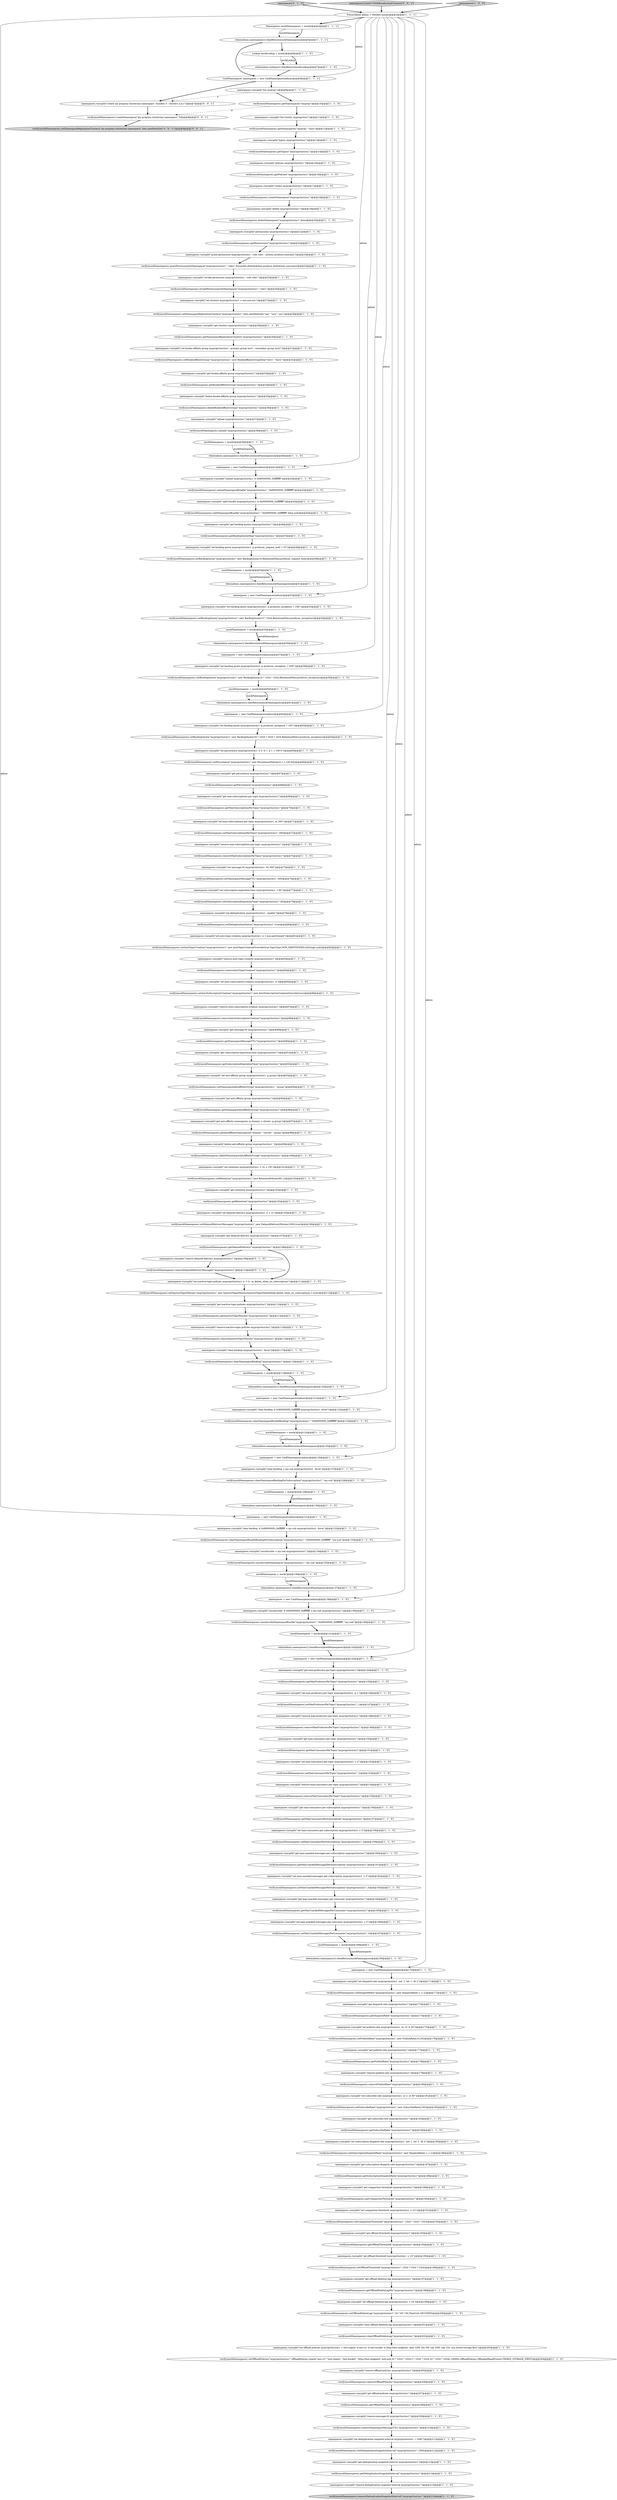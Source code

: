 digraph {
18 [style = filled, label = "namespaces.run(split(\"get-dispatch-rate myprop/clust/ns1\"))@@@173@@@['1', '1', '0']", fillcolor = white, shape = ellipse image = "AAA0AAABBB1BBB"];
126 [style = filled, label = "namespaces.run(split(\"set-persistence myprop/clust/ns1 -e 2 -w 1 -a 1 -r 100.0\"))@@@65@@@['1', '1', '0']", fillcolor = white, shape = ellipse image = "AAA0AAABBB1BBB"];
177 [style = filled, label = "namespaces.run(split(\"set-offload-deletion-lag myprop/clust/ns1 -l 1d\"))@@@199@@@['1', '1', '0']", fillcolor = white, shape = ellipse image = "AAA0AAABBB1BBB"];
119 [style = filled, label = "mockNamespaces = mock()@@@141@@@['1', '1', '0']", fillcolor = white, shape = ellipse image = "AAA0AAABBB1BBB"];
85 [style = filled, label = "verify(mockNamespaces).removeMaxSubscriptionsPerTopic(\"myprop/clust/ns1\")@@@74@@@['1', '1', '0']", fillcolor = white, shape = ellipse image = "AAA0AAABBB1BBB"];
168 [style = filled, label = "mockNamespaces = mock()@@@60@@@['1', '1', '0']", fillcolor = white, shape = ellipse image = "AAA0AAABBB1BBB"];
13 [style = filled, label = "verify(mockNamespaces).clearNamespaceBacklogForSubscription(\"myprop/clust/ns1\",\"my-sub\")@@@128@@@['1', '1', '0']", fillcolor = white, shape = ellipse image = "AAA0AAABBB1BBB"];
63 [style = filled, label = "namespaces.run(split(\"get-compaction-threshold myprop/clust/ns1\"))@@@189@@@['1', '1', '0']", fillcolor = white, shape = ellipse image = "AAA0AAABBB1BBB"];
43 [style = filled, label = "when(admin.namespaces()).thenReturn(mockNamespaces)@@@61@@@['1', '1', '0']", fillcolor = white, shape = ellipse image = "AAA0AAABBB1BBB"];
207 [style = filled, label = "namespaces.run(split(\"list myprop\"))@@@9@@@['1', '1', '0']", fillcolor = white, shape = ellipse image = "AAA0AAABBB1BBB"];
21 [style = filled, label = "verify(mockNamespaces).getMaxSubscriptionsPerTopic(\"myprop/clust/ns1\")@@@70@@@['1', '1', '0']", fillcolor = white, shape = ellipse image = "AAA0AAABBB1BBB"];
24 [style = filled, label = "namespaces.run(split(\"set-retention myprop/clust/ns1 -t 1h -s 1M\"))@@@101@@@['1', '1', '0']", fillcolor = white, shape = ellipse image = "AAA0AAABBB1BBB"];
61 [style = filled, label = "verify(mockNamespaces).getDispatchRate(\"myprop/clust/ns1\")@@@174@@@['1', '1', '0']", fillcolor = white, shape = ellipse image = "AAA0AAABBB1BBB"];
30 [style = filled, label = "when(admin.namespaces()).thenReturn(mockNamespaces)@@@51@@@['1', '1', '0']", fillcolor = white, shape = ellipse image = "AAA0AAABBB1BBB"];
219 [style = filled, label = "verify(mockNamespaces).createNamespace(\"my-prop/my-cluster/my-namespace\",5)@@@8@@@['0', '0', '1']", fillcolor = white, shape = ellipse image = "AAA0AAABBB3BBB"];
23 [style = filled, label = "verify(mockNamespaces).getNamespaces(\"myprop\",\"clust\")@@@12@@@['1', '1', '0']", fillcolor = white, shape = ellipse image = "AAA0AAABBB1BBB"];
31 [style = filled, label = "namespaces.run(split(\"set-backlog-quota myprop/clust/ns1 -p producer_exception -l 10G\"))@@@63@@@['1', '1', '0']", fillcolor = white, shape = ellipse image = "AAA0AAABBB1BBB"];
81 [style = filled, label = "verify(mockNamespaces).setSubscribeRate(\"myprop/clust/ns1\",new SubscribeRate(2,60))@@@182@@@['1', '1', '0']", fillcolor = white, shape = ellipse image = "AAA0AAABBB1BBB"];
190 [style = filled, label = "namespaces.run(split(\"get-deduplication-snapshot-interval myprop/clust/ns1\"))@@@213@@@['1', '1', '0']", fillcolor = white, shape = ellipse image = "AAA0AAABBB1BBB"];
180 [style = filled, label = "verify(mockNamespaces).getNamespaceAntiAffinityGroup(\"myprop/clust/ns1\")@@@96@@@['1', '1', '0']", fillcolor = white, shape = ellipse image = "AAA0AAABBB1BBB"];
42 [style = filled, label = "verify(mockNamespaces).setNamespaceReplicationClusters(\"myprop/clust/ns1\",Sets.newHashSet(\"use\",\"usw\",\"usc\"))@@@28@@@['1', '1', '0']", fillcolor = white, shape = ellipse image = "AAA0AAABBB1BBB"];
179 [style = filled, label = "namespaces.run(split(\"unsubscribe -s my-sub myprop/clust/ns1\"))@@@134@@@['1', '1', '0']", fillcolor = white, shape = ellipse image = "AAA0AAABBB1BBB"];
195 [style = filled, label = "verify(mockNamespaces).setDelayedDeliveryMessages(\"myprop/clust/ns1\",new DelayedDeliveryPolicies(1000,true))@@@106@@@['1', '1', '0']", fillcolor = white, shape = ellipse image = "AAA0AAABBB1BBB"];
153 [style = filled, label = "mockNamespaces = mock()@@@119@@@['1', '1', '0']", fillcolor = white, shape = ellipse image = "AAA0AAABBB1BBB"];
106 [style = filled, label = "verify(mockNamespaces).clearNamespaceBundleBacklogForSubscription(\"myprop/clust/ns1\",\"0x80000000_0xffffffff\",\"my-sub\")@@@133@@@['1', '1', '0']", fillcolor = white, shape = ellipse image = "AAA0AAABBB1BBB"];
93 [style = filled, label = "verify(mockNamespaces).setMaxSubscriptionsPerTopic(\"myprop/clust/ns1\",300)@@@72@@@['1', '1', '0']", fillcolor = white, shape = ellipse image = "AAA0AAABBB1BBB"];
137 [style = filled, label = "namespaces.run(split(\"remove-auto-topic-creation myprop/clust/ns1\"))@@@83@@@['1', '1', '0']", fillcolor = white, shape = ellipse image = "AAA0AAABBB1BBB"];
9 [style = filled, label = "when(admin.lookups()).thenReturn(mockLookup)@@@7@@@['1', '1', '0']", fillcolor = white, shape = ellipse image = "AAA0AAABBB1BBB"];
46 [style = filled, label = "namespaces.run(split(\"remove-offload-policies myprop/clust/ns1\"))@@@205@@@['1', '1', '0']", fillcolor = white, shape = ellipse image = "AAA0AAABBB1BBB"];
56 [style = filled, label = "verify(mockNamespaces).removeMaxProducersPerTopic(\"myprop/clust/ns1\")@@@149@@@['1', '1', '0']", fillcolor = white, shape = ellipse image = "AAA0AAABBB1BBB"];
157 [style = filled, label = "namespaces.run(split(\"permissions myprop/clust/ns1\"))@@@21@@@['1', '1', '0']", fillcolor = white, shape = ellipse image = "AAA0AAABBB1BBB"];
215 [style = filled, label = "namespaces.run(split(\"remove-delayed-delivery myprop/clust/ns1\"))@@@109@@@['0', '1', '0']", fillcolor = white, shape = ellipse image = "AAA1AAABBB2BBB"];
112 [style = filled, label = "verify(mockNamespaces).setOffloadThreshold(\"myprop/clust/ns1\",1024 * 1024 * 1024)@@@196@@@['1', '1', '0']", fillcolor = white, shape = ellipse image = "AAA0AAABBB1BBB"];
11 [style = filled, label = "namespaces.run(split(\"get-subscription-dispatch-rate myprop/clust/ns1\"))@@@187@@@['1', '1', '0']", fillcolor = white, shape = ellipse image = "AAA0AAABBB1BBB"];
184 [style = filled, label = "mockNamespaces = mock()@@@168@@@['1', '1', '0']", fillcolor = white, shape = ellipse image = "AAA0AAABBB1BBB"];
209 [style = filled, label = "verify(mockNamespaces).unsubscribeNamespace(\"myprop/clust/ns1\",\"my-sub\")@@@135@@@['1', '1', '0']", fillcolor = white, shape = ellipse image = "AAA0AAABBB1BBB"];
115 [style = filled, label = "namespaces.run(split(\"remove-auto-subscription-creation myprop/clust/ns1\"))@@@87@@@['1', '1', '0']", fillcolor = white, shape = ellipse image = "AAA0AAABBB1BBB"];
79 [style = filled, label = "verify(mockNamespaces).removePublishRate(\"myprop/clust/ns1\")@@@180@@@['1', '1', '0']", fillcolor = white, shape = ellipse image = "AAA0AAABBB1BBB"];
161 [style = filled, label = "namespaces.run(split(\"set-backlog-quota myprop/clust/ns1 -p producer_request_hold -l 10\"))@@@48@@@['1', '1', '0']", fillcolor = white, shape = ellipse image = "AAA0AAABBB1BBB"];
171 [style = filled, label = "namespaces.run(split(\"get-bookie-affinity-group myprop/clust/ns1\"))@@@33@@@['1', '1', '0']", fillcolor = white, shape = ellipse image = "AAA0AAABBB1BBB"];
32 [style = filled, label = "when(admin.namespaces()).thenReturn(mockNamespaces)@@@137@@@['1', '1', '0']", fillcolor = white, shape = ellipse image = "AAA0AAABBB1BBB"];
149 [style = filled, label = "verify(mockNamespaces).getSubscriptionDispatchRate(\"myprop/clust/ns1\")@@@188@@@['1', '1', '0']", fillcolor = white, shape = ellipse image = "AAA0AAABBB1BBB"];
33 [style = filled, label = "namespaces.run(split(\"policies myprop/clust/ns1\"))@@@15@@@['1', '1', '0']", fillcolor = white, shape = ellipse image = "AAA0AAABBB1BBB"];
80 [style = filled, label = "namespaces.run(split(\"set-publish-rate myprop/clust/ns1 -m 10 -b 20\"))@@@175@@@['1', '1', '0']", fillcolor = white, shape = ellipse image = "AAA0AAABBB1BBB"];
110 [style = filled, label = "when(admin.namespaces()).thenReturn(mockNamespaces)@@@125@@@['1', '1', '0']", fillcolor = white, shape = ellipse image = "AAA0AAABBB1BBB"];
162 [style = filled, label = "namespaces.run(split(\"get-max-consumers-per-topic myprop/clust/ns1\"))@@@150@@@['1', '1', '0']", fillcolor = white, shape = ellipse image = "AAA0AAABBB1BBB"];
191 [style = filled, label = "namespaces.run(split(\"get-publish-rate myprop/clust/ns1\"))@@@177@@@['1', '1', '0']", fillcolor = white, shape = ellipse image = "AAA0AAABBB1BBB"];
22 [style = filled, label = "verify(mockNamespaces).getPolicies(\"myprop/clust/ns1\")@@@16@@@['1', '1', '0']", fillcolor = white, shape = ellipse image = "AAA0AAABBB1BBB"];
176 [style = filled, label = "verify(mockNamespaces).setBacklogQuota(\"myprop/clust/ns1\",new BacklogQuota(10,RetentionPolicy.producer_request_hold))@@@49@@@['1', '1', '0']", fillcolor = white, shape = ellipse image = "AAA0AAABBB1BBB"];
175 [style = filled, label = "mockNamespaces = mock()@@@129@@@['1', '1', '0']", fillcolor = white, shape = ellipse image = "AAA0AAABBB1BBB"];
188 [style = filled, label = "mockNamespaces = mock()@@@136@@@['1', '1', '0']", fillcolor = white, shape = ellipse image = "AAA0AAABBB1BBB"];
145 [style = filled, label = "when(admin.namespaces()).thenReturn(mockNamespaces)@@@169@@@['1', '1', '0']", fillcolor = white, shape = ellipse image = "AAA0AAABBB1BBB"];
15 [style = filled, label = "verify(mockNamespaces).getInactiveTopicPolicies(\"myprop/clust/ns1\")@@@114@@@['1', '1', '0']", fillcolor = white, shape = ellipse image = "AAA0AAABBB1BBB"];
127 [style = filled, label = "verify(mockNamespaces).getRetention(\"myprop/clust/ns1\")@@@104@@@['1', '1', '0']", fillcolor = white, shape = ellipse image = "AAA0AAABBB1BBB"];
135 [style = filled, label = "verify(mockNamespaces).getOffloadDeleteLagMs(\"myprop/clust/ns1\")@@@198@@@['1', '1', '0']", fillcolor = white, shape = ellipse image = "AAA0AAABBB1BBB"];
4 [style = filled, label = "namespaces.run(split(\"set-max-producers-per-topic myprop/clust/ns1 -p 1\"))@@@146@@@['1', '1', '0']", fillcolor = white, shape = ellipse image = "AAA0AAABBB1BBB"];
155 [style = filled, label = "verify(mockNamespaces).removeInactiveTopicPolicies(\"myprop/clust/ns1\")@@@116@@@['1', '1', '0']", fillcolor = white, shape = ellipse image = "AAA0AAABBB1BBB"];
19 [style = filled, label = "verify(mockNamespaces).setBacklogQuota(\"myprop/clust/ns1\",new BacklogQuota(10 * 1024,RetentionPolicy.producer_exception))@@@54@@@['1', '1', '0']", fillcolor = white, shape = ellipse image = "AAA0AAABBB1BBB"];
100 [style = filled, label = "namespaces = new CmdNamespaces(admin)@@@52@@@['1', '1', '0']", fillcolor = white, shape = ellipse image = "AAA0AAABBB1BBB"];
103 [style = filled, label = "namespaces.run(split(\"get-subscribe-rate myprop/clust/ns1\"))@@@183@@@['1', '1', '0']", fillcolor = white, shape = ellipse image = "AAA0AAABBB1BBB"];
53 [style = filled, label = "namespaces.run(split(\"get-delayed-delivery myprop/clust/ns1\"))@@@107@@@['1', '1', '0']", fillcolor = white, shape = ellipse image = "AAA0AAABBB1BBB"];
129 [style = filled, label = "namespaces.run(split(\"get-retention myprop/clust/ns1\"))@@@103@@@['1', '1', '0']", fillcolor = white, shape = ellipse image = "AAA0AAABBB1BBB"];
34 [style = filled, label = "verify(mockNamespaces).setSubscriptionExpirationTime(\"myprop/clust/ns1\",60)@@@78@@@['1', '1', '0']", fillcolor = white, shape = ellipse image = "AAA0AAABBB1BBB"];
194 [style = filled, label = "namespaces.run(split(\"revoke-permission myprop/clust/ns1 --role role1\"))@@@25@@@['1', '1', '0']", fillcolor = white, shape = ellipse image = "AAA0AAABBB1BBB"];
139 [style = filled, label = "verify(mockNamespaces).getMaxProducersPerTopic(\"myprop/clust/ns1\")@@@145@@@['1', '1', '0']", fillcolor = white, shape = ellipse image = "AAA0AAABBB1BBB"];
158 [style = filled, label = "verify(mockNamespaces).setDispatchRate(\"myprop/clust/ns1\",new DispatchRate(-1,-1,2))@@@172@@@['1', '1', '0']", fillcolor = white, shape = ellipse image = "AAA0AAABBB1BBB"];
88 [style = filled, label = "namespaces.run(split(\"set-max-unacked-messages-per-consumer myprop/clust/ns1 -c 3\"))@@@166@@@['1', '1', '0']", fillcolor = white, shape = ellipse image = "AAA0AAABBB1BBB"];
166 [style = filled, label = "namespaces.run(split(\"get-max-unacked-messages-per-consumer myprop/clust/ns1\"))@@@164@@@['1', '1', '0']", fillcolor = white, shape = ellipse image = "AAA0AAABBB1BBB"];
114 [style = filled, label = "when(admin.namespaces()).thenReturn(mockNamespaces)@@@56@@@['1', '1', '0']", fillcolor = white, shape = ellipse image = "AAA0AAABBB1BBB"];
72 [style = filled, label = "namespaces.run(split(\"set-anti-affinity-group myprop/clust/ns1 -g group\"))@@@93@@@['1', '1', '0']", fillcolor = white, shape = ellipse image = "AAA0AAABBB1BBB"];
181 [style = filled, label = "namespaces.run(split(\"get-max-unacked-messages-per-subscription myprop/clust/ns1\"))@@@160@@@['1', '1', '0']", fillcolor = white, shape = ellipse image = "AAA0AAABBB1BBB"];
51 [style = filled, label = "namespaces.run(split(\"set-subscription-expiration-time myprop/clust/ns1 -t 60\"))@@@77@@@['1', '1', '0']", fillcolor = white, shape = ellipse image = "AAA0AAABBB1BBB"];
151 [style = filled, label = "verify(mockNamespaces).removeAutoTopicCreation(\"myprop/clust/ns1\")@@@84@@@['1', '1', '0']", fillcolor = white, shape = ellipse image = "AAA0AAABBB1BBB"];
78 [style = filled, label = "verify(mockNamespaces).unsubscribeNamespaceBundle(\"myprop/clust/ns1\",\"0x80000000_0xffffffff\",\"my-sub\")@@@140@@@['1', '1', '0']", fillcolor = white, shape = ellipse image = "AAA0AAABBB1BBB"];
124 [style = filled, label = "namespaces.run(split(\"get-backlog-quotas myprop/clust/ns1\"))@@@46@@@['1', '1', '0']", fillcolor = white, shape = ellipse image = "AAA0AAABBB1BBB"];
38 [style = filled, label = "namespaces.run(split(\"set-compaction-threshold myprop/clust/ns1 -t 1G\"))@@@191@@@['1', '1', '0']", fillcolor = white, shape = ellipse image = "AAA0AAABBB1BBB"];
75 [style = filled, label = "namespaces = new CmdNamespaces(admin)@@@121@@@['1', '1', '0']", fillcolor = white, shape = ellipse image = "AAA0AAABBB1BBB"];
133 [style = filled, label = "namespaces.run(split(\"list-cluster myprop/clust\"))@@@11@@@['1', '1', '0']", fillcolor = white, shape = ellipse image = "AAA0AAABBB1BBB"];
102 [style = filled, label = "namespaces.run(split(\"unload myprop/clust/ns1\"))@@@37@@@['1', '1', '0']", fillcolor = white, shape = ellipse image = "AAA0AAABBB1BBB"];
214 [style = filled, label = "verify(mockNamespaces).removeDelayedDeliveryMessages(\"myprop/clust/ns1\")@@@110@@@['0', '1', '0']", fillcolor = white, shape = ellipse image = "AAA1AAABBB2BBB"];
45 [style = filled, label = "namespaces.run(split(\"remove-max-subscriptions-per-topic myprop/clust/ns1\"))@@@73@@@['1', '1', '0']", fillcolor = white, shape = ellipse image = "AAA0AAABBB1BBB"];
147 [style = filled, label = "verify(mockNamespaces).setAutoTopicCreation(\"myprop/clust/ns1\",new AutoTopicCreationOverride(true,TopicType.NON_PARTITIONED.toString(),null))@@@82@@@['1', '1', '0']", fillcolor = white, shape = ellipse image = "AAA0AAABBB1BBB"];
174 [style = filled, label = "namespaces.run(split(\"set-max-unacked-messages-per-subscription myprop/clust/ns1 -c 3\"))@@@162@@@['1', '1', '0']", fillcolor = white, shape = ellipse image = "AAA0AAABBB1BBB"];
87 [style = filled, label = "verify(mockNamespaces).setOffloadDeleteLag(\"myprop/clust/ns1\",24 * 60 * 60,TimeUnit.SECONDS)@@@200@@@['1', '1', '0']", fillcolor = white, shape = ellipse image = "AAA0AAABBB1BBB"];
36 [style = filled, label = "verify(mockNamespaces).setMaxConsumersPerSubscription(\"myprop/clust/ns1\",3)@@@159@@@['1', '1', '0']", fillcolor = white, shape = ellipse image = "AAA0AAABBB1BBB"];
152 [style = filled, label = "namespaces.run(split(\"get-offload-threshold myprop/clust/ns1\"))@@@193@@@['1', '1', '0']", fillcolor = white, shape = ellipse image = "AAA0AAABBB1BBB"];
74 [style = filled, label = "namespaces.run(split(\"split-bundle myprop/clust/ns1 -b 0x00000000_0xffffffff\"))@@@44@@@['1', '1', '0']", fillcolor = white, shape = ellipse image = "AAA0AAABBB1BBB"];
20 [style = filled, label = "namespaces.run(split(\"delete-anti-affinity-group myprop/clust/ns1 \"))@@@99@@@['1', '1', '0']", fillcolor = white, shape = ellipse image = "AAA0AAABBB1BBB"];
2 [style = filled, label = "verify(mockNamespaces).revokePermissionsOnNamespace(\"myprop/clust/ns1\",\"role1\")@@@26@@@['1', '1', '0']", fillcolor = white, shape = ellipse image = "AAA0AAABBB1BBB"];
60 [style = filled, label = "namespaces.run(split(\"remove-max-consumers-per-topic myprop/clust/ns1\"))@@@154@@@['1', '1', '0']", fillcolor = white, shape = ellipse image = "AAA0AAABBB1BBB"];
159 [style = filled, label = "namespaces.run(split(\"clear-offload-deletion-lag myprop/clust/ns1\"))@@@201@@@['1', '1', '0']", fillcolor = white, shape = ellipse image = "AAA0AAABBB1BBB"];
29 [style = filled, label = "verify(mockNamespaces).getSubscriptionExpirationTime(\"myprop/clust/ns1\")@@@92@@@['1', '1', '0']", fillcolor = white, shape = ellipse image = "AAA0AAABBB1BBB"];
27 [style = filled, label = "namespaces.run(split(\"remove-max-producers-per-topic myprop/clust/ns1\"))@@@148@@@['1', '1', '0']", fillcolor = white, shape = ellipse image = "AAA0AAABBB1BBB"];
94 [style = filled, label = "namespaces.run(split(\"set-message-ttl myprop/clust/ns1 -ttl 300\"))@@@75@@@['1', '1', '0']", fillcolor = white, shape = ellipse image = "AAA0AAABBB1BBB"];
144 [style = filled, label = "namespaces.run(split(\"clear-backlog -b 0x80000000_0xffffffff myprop/clust/ns1 -force\"))@@@122@@@['1', '1', '0']", fillcolor = white, shape = ellipse image = "AAA0AAABBB1BBB"];
163 [style = filled, label = "when(admin.namespaces()).thenReturn(mockNamespaces)@@@120@@@['1', '1', '0']", fillcolor = white, shape = ellipse image = "AAA0AAABBB1BBB"];
183 [style = filled, label = "namespaces.run(split(\"get-clusters myprop/clust/ns1\"))@@@29@@@['1', '1', '0']", fillcolor = white, shape = ellipse image = "AAA0AAABBB1BBB"];
216 [style = filled, label = "namespaces.run(split(\"create my-prop/my-cluster/my-namespace --bundles 5 --clusters a,b,c\"))@@@7@@@['0', '0', '1']", fillcolor = white, shape = ellipse image = "AAA0AAABBB3BBB"];
154 [style = filled, label = "namespaces.run(split(\"get-anti-affinity-group myprop/clust/ns1\"))@@@95@@@['1', '1', '0']", fillcolor = white, shape = ellipse image = "AAA0AAABBB1BBB"];
120 [style = filled, label = "verify(mockNamespaces).setMaxProducersPerTopic(\"myprop/clust/ns1\",1)@@@147@@@['1', '1', '0']", fillcolor = white, shape = ellipse image = "AAA0AAABBB1BBB"];
48 [style = filled, label = "verify(mockNamespaces).getTopics(\"myprop/clust/ns1\")@@@14@@@['1', '1', '0']", fillcolor = white, shape = ellipse image = "AAA0AAABBB1BBB"];
185 [style = filled, label = "namespaces.run(split(\"clear-backlog -b 0x80000000_0xffffffff -s my-sub myprop/clust/ns1 -force\"))@@@132@@@['1', '1', '0']", fillcolor = white, shape = ellipse image = "AAA0AAABBB1BBB"];
138 [style = filled, label = "verify(mockNamespaces).getBacklogQuotaMap(\"myprop/clust/ns1\")@@@47@@@['1', '1', '0']", fillcolor = white, shape = ellipse image = "AAA0AAABBB1BBB"];
142 [style = filled, label = "verify(mockNamespaces).setBacklogQuota(\"myprop/clust/ns1\",new BacklogQuota(10l * 1024 * 1024 * 1024,RetentionPolicy.producer_exception))@@@64@@@['1', '1', '0']", fillcolor = white, shape = ellipse image = "AAA0AAABBB1BBB"];
199 [style = filled, label = "namespaces.run(split(\"set-subscription-dispatch-rate myprop/clust/ns1 -md -1 -bd -1 -dt 2\"))@@@185@@@['1', '1', '0']", fillcolor = white, shape = ellipse image = "AAA0AAABBB1BBB"];
52 [style = filled, label = "verify(mockNamespaces).setNamespaceAntiAffinityGroup(\"myprop/clust/ns1\",\"group\")@@@94@@@['1', '1', '0']", fillcolor = white, shape = ellipse image = "AAA0AAABBB1BBB"];
12 [style = filled, label = "verify(mockNamespaces).unloadNamespaceBundle(\"myprop/clust/ns1\",\"0x80000000_0xffffffff\")@@@43@@@['1', '1', '0']", fillcolor = white, shape = ellipse image = "AAA0AAABBB1BBB"];
169 [style = filled, label = "verify(mockNamespaces).clearOffloadDeleteLag(\"myprop/clust/ns1\")@@@202@@@['1', '1', '0']", fillcolor = white, shape = ellipse image = "AAA0AAABBB1BBB"];
186 [style = filled, label = "namespaces = new CmdNamespaces(admin)@@@131@@@['1', '1', '0']", fillcolor = white, shape = ellipse image = "AAA0AAABBB1BBB"];
182 [style = filled, label = "verify(mockNamespaces).getPublishRate(\"myprop/clust/ns1\")@@@178@@@['1', '1', '0']", fillcolor = white, shape = ellipse image = "AAA0AAABBB1BBB"];
140 [style = filled, label = "verify(mockNamespaces).getPersistence(\"myprop/clust/ns1\")@@@68@@@['1', '1', '0']", fillcolor = white, shape = ellipse image = "AAA0AAABBB1BBB"];
121 [style = filled, label = "namespaces.run(split(\"set-dispatch-rate myprop/clust/ns1 -md -1 -bd -1 -dt 2\"))@@@171@@@['1', '1', '0']", fillcolor = white, shape = ellipse image = "AAA0AAABBB1BBB"];
200 [style = filled, label = "namespaces.run(split(\"delete myprop/clust/ns1\"))@@@19@@@['1', '1', '0']", fillcolor = white, shape = ellipse image = "AAA0AAABBB1BBB"];
64 [style = filled, label = "namespaces = new CmdNamespaces(admin)@@@170@@@['1', '1', '0']", fillcolor = white, shape = ellipse image = "AAA0AAABBB1BBB"];
143 [style = filled, label = "verify(mockNamespaces).getSubscribeRate(\"myprop/clust/ns1\")@@@184@@@['1', '1', '0']", fillcolor = white, shape = ellipse image = "AAA0AAABBB1BBB"];
66 [style = filled, label = "namespaces.run(split(\"get-max-producers-per-topic myprop/clust/ns1\"))@@@144@@@['1', '1', '0']", fillcolor = white, shape = ellipse image = "AAA0AAABBB1BBB"];
0 [style = filled, label = "verify(mockNamespaces).removeAutoSubscriptionCreation(\"myprop/clust/ns1\")@@@88@@@['1', '1', '0']", fillcolor = white, shape = ellipse image = "AAA0AAABBB1BBB"];
189 [style = filled, label = "namespaces.run(split(\"get-max-subscriptions-per-topic myprop/clust/ns1\"))@@@69@@@['1', '1', '0']", fillcolor = white, shape = ellipse image = "AAA0AAABBB1BBB"];
146 [style = filled, label = "verify(mockNamespaces).setDeduplicationStatus(\"myprop/clust/ns1\",true)@@@80@@@['1', '1', '0']", fillcolor = white, shape = ellipse image = "AAA0AAABBB1BBB"];
82 [style = filled, label = "verify(mockNamespaces).clearNamespaceBacklog(\"myprop/clust/ns1\")@@@118@@@['1', '1', '0']", fillcolor = white, shape = ellipse image = "AAA0AAABBB1BBB"];
14 [style = filled, label = "namespaces.run(split(\"set-deduplication myprop/clust/ns1 --enable\"))@@@79@@@['1', '1', '0']", fillcolor = white, shape = ellipse image = "AAA0AAABBB1BBB"];
128 [style = filled, label = "verify(mockNamespaces).getNamespaces(\"myprop\")@@@10@@@['1', '1', '0']", fillcolor = white, shape = ellipse image = "AAA0AAABBB1BBB"];
136 [style = filled, label = "namespaces.run(split(\"set-inactive-topic-policies myprop/clust/ns1 -e -t 1s -m delete_when_no_subscriptions\"))@@@111@@@['1', '1', '0']", fillcolor = white, shape = ellipse image = "AAA0AAABBB1BBB"];
65 [style = filled, label = "namespaces.run(split(\"clear-backlog -s my-sub myprop/clust/ns1 -force\"))@@@127@@@['1', '1', '0']", fillcolor = white, shape = ellipse image = "AAA0AAABBB1BBB"];
91 [style = filled, label = "verify(mockNamespaces).deleteNamespace(\"myprop/clust/ns1\",false)@@@20@@@['1', '1', '0']", fillcolor = white, shape = ellipse image = "AAA0AAABBB1BBB"];
130 [style = filled, label = "verify(mockNamespaces).setDeduplicationSnapshotInterval(\"myprop/clust/ns1\",1000)@@@212@@@['1', '1', '0']", fillcolor = white, shape = ellipse image = "AAA0AAABBB1BBB"];
47 [style = filled, label = "verify(mockNamespaces).grantPermissionOnNamespace(\"myprop/clust/ns1\",\"role1\",EnumSet.of(AuthAction.produce,AuthAction.consume))@@@24@@@['1', '1', '0']", fillcolor = white, shape = ellipse image = "AAA0AAABBB1BBB"];
73 [style = filled, label = "when(admin.namespaces()).thenReturn(mockNamespaces)@@@142@@@['1', '1', '0']", fillcolor = white, shape = ellipse image = "AAA0AAABBB1BBB"];
101 [style = filled, label = "when(admin.namespaces()).thenReturn(mockNamespaces)@@@5@@@['1', '1', '1']", fillcolor = white, shape = ellipse image = "AAA0AAABBB1BBB"];
89 [style = filled, label = "namespaces.run(split(\"set-backlog-quota myprop/clust/ns1 -p producer_exception -l 10K\"))@@@53@@@['1', '1', '0']", fillcolor = white, shape = ellipse image = "AAA0AAABBB1BBB"];
107 [style = filled, label = "namespaces = new CmdNamespaces(admin)@@@143@@@['1', '1', '0']", fillcolor = white, shape = ellipse image = "AAA0AAABBB1BBB"];
187 [style = filled, label = "verify(mockNamespaces).setMaxConsumersPerTopic(\"myprop/clust/ns1\",2)@@@153@@@['1', '1', '0']", fillcolor = white, shape = ellipse image = "AAA0AAABBB1BBB"];
3 [style = filled, label = "verify(mockNamespaces).getMaxUnackedMessagesPerConsumer(\"myprop/clust/ns1\")@@@165@@@['1', '1', '0']", fillcolor = white, shape = ellipse image = "AAA0AAABBB1BBB"];
108 [style = filled, label = "verify(mockNamespaces).deleteNamespaceAntiAffinityGroup(\"myprop/clust/ns1\")@@@100@@@['1', '1', '0']", fillcolor = white, shape = ellipse image = "AAA0AAABBB1BBB"];
213 [style = filled, label = "namespaces['0', '1', '0']", fillcolor = lightgray, shape = diamond image = "AAA0AAABBB2BBB"];
218 [style = filled, label = "namespacesCreateV1WithBundlesAndClusters['0', '0', '1']", fillcolor = lightgray, shape = diamond image = "AAA0AAABBB3BBB"];
104 [style = filled, label = "namespaces.run(split(\"get-message-ttl myprop/clust/ns1\"))@@@89@@@['1', '1', '0']", fillcolor = white, shape = ellipse image = "AAA0AAABBB1BBB"];
39 [style = filled, label = "namespaces.run(split(\"remove-deduplication-snapshot-interval myprop/clust/ns1\"))@@@215@@@['1', '1', '0']", fillcolor = white, shape = ellipse image = "AAA0AAABBB1BBB"];
99 [style = filled, label = "namespaces.run(split(\"create myprop/clust/ns1\"))@@@17@@@['1', '1', '0']", fillcolor = white, shape = ellipse image = "AAA0AAABBB1BBB"];
148 [style = filled, label = "namespaces = new CmdNamespaces(admin)@@@138@@@['1', '1', '0']", fillcolor = white, shape = ellipse image = "AAA0AAABBB1BBB"];
170 [style = filled, label = "namespaces.run(split(\"get-offload-policies myprop/clust/ns1\"))@@@207@@@['1', '1', '0']", fillcolor = white, shape = ellipse image = "AAA0AAABBB1BBB"];
178 [style = filled, label = "when(admin.namespaces()).thenReturn(mockNamespaces)@@@40@@@['1', '1', '0']", fillcolor = white, shape = ellipse image = "AAA0AAABBB1BBB"];
132 [style = filled, label = "namespaces.run(split(\"set-deduplication-snapshot-interval myprop/clust/ns1 -i 1000\"))@@@211@@@['1', '1', '0']", fillcolor = white, shape = ellipse image = "AAA0AAABBB1BBB"];
69 [style = filled, label = "verify(mockNamespaces).setInactiveTopicPolicies(\"myprop/clust/ns1\",new InactiveTopicPolicies(InactiveTopicDeleteMode.delete_when_no_subscriptions,1,true))@@@112@@@['1', '1', '0']", fillcolor = white, shape = ellipse image = "AAA0AAABBB1BBB"];
98 [style = filled, label = "verify(mockNamespaces).clearNamespaceBundleBacklog(\"myprop/clust/ns1\",\"0x80000000_0xffffffff\")@@@123@@@['1', '1', '0']", fillcolor = white, shape = ellipse image = "AAA0AAABBB1BBB"];
206 [style = filled, label = "namespaces.run(split(\"remove-publish-rate myprop/clust/ns1\"))@@@179@@@['1', '1', '0']", fillcolor = white, shape = ellipse image = "AAA0AAABBB1BBB"];
123 [style = filled, label = "namespaces = new CmdNamespaces(admin)@@@57@@@['1', '1', '0']", fillcolor = white, shape = ellipse image = "AAA0AAABBB1BBB"];
211 [style = filled, label = "verify(mockNamespaces).getOffloadThreshold(\"myprop/clust/ns1\")@@@194@@@['1', '1', '0']", fillcolor = white, shape = ellipse image = "AAA0AAABBB1BBB"];
208 [style = filled, label = "mockNamespaces = mock()@@@55@@@['1', '1', '0']", fillcolor = white, shape = ellipse image = "AAA0AAABBB1BBB"];
196 [style = filled, label = "namespaces['1', '0', '0']", fillcolor = lightgray, shape = diamond image = "AAA0AAABBB1BBB"];
150 [style = filled, label = "namespaces.run(split(\"set-auto-subscription-creation myprop/clust/ns1 -e\"))@@@85@@@['1', '1', '0']", fillcolor = white, shape = ellipse image = "AAA0AAABBB1BBB"];
210 [style = filled, label = "verify(mockNamespaces).removeMaxConsumersPerTopic(\"myprop/clust/ns1\")@@@155@@@['1', '1', '0']", fillcolor = white, shape = ellipse image = "AAA0AAABBB1BBB"];
1 [style = filled, label = "verify(mockNamespaces).getMaxUnackedMessagesPerSubscription(\"myprop/clust/ns1\")@@@161@@@['1', '1', '0']", fillcolor = white, shape = ellipse image = "AAA0AAABBB1BBB"];
164 [style = filled, label = "verify(mockNamespaces).setPersistence(\"myprop/clust/ns1\",new PersistencePolicies(2,1,1,100.0d))@@@66@@@['1', '1', '0']", fillcolor = white, shape = ellipse image = "AAA0AAABBB1BBB"];
117 [style = filled, label = "verify(mockNamespaces).deleteBookieAffinityGroup(\"myprop/clust/ns1\")@@@36@@@['1', '1', '0']", fillcolor = white, shape = ellipse image = "AAA0AAABBB1BBB"];
113 [style = filled, label = "verify(mockNamespaces).setSubscriptionDispatchRate(\"myprop/clust/ns1\",new DispatchRate(-1,-1,2))@@@186@@@['1', '1', '0']", fillcolor = white, shape = ellipse image = "AAA0AAABBB1BBB"];
160 [style = filled, label = "namespaces.run(split(\"set-max-subscriptions-per-topic myprop/clust/ns1 -m 300\"))@@@71@@@['1', '1', '0']", fillcolor = white, shape = ellipse image = "AAA0AAABBB1BBB"];
57 [style = filled, label = "verify(mockNamespaces).getPermissions(\"myprop/clust/ns1\")@@@22@@@['1', '1', '0']", fillcolor = white, shape = ellipse image = "AAA0AAABBB1BBB"];
134 [style = filled, label = "verify(mockNamespaces).getBookieAffinityGroup(\"myprop/clust/ns1\")@@@34@@@['1', '1', '0']", fillcolor = white, shape = ellipse image = "AAA0AAABBB1BBB"];
96 [style = filled, label = "Lookup mockLookup = mock()@@@6@@@['1', '1', '0']", fillcolor = white, shape = ellipse image = "AAA0AAABBB1BBB"];
131 [style = filled, label = "PulsarAdmin admin = Mockito.mock()@@@3@@@['1', '1', '1']", fillcolor = white, shape = ellipse image = "AAA0AAABBB1BBB"];
197 [style = filled, label = "namespaces.run(split(\"unload myprop/clust/ns1 -b 0x80000000_0xffffffff\"))@@@42@@@['1', '1', '0']", fillcolor = white, shape = ellipse image = "AAA0AAABBB1BBB"];
167 [style = filled, label = "namespaces.run(split(\"set-backlog-quota myprop/clust/ns1 -p producer_exception -l 10M\"))@@@58@@@['1', '1', '0']", fillcolor = white, shape = ellipse image = "AAA0AAABBB1BBB"];
28 [style = filled, label = "namespaces.run(split(\"get-max-consumers-per-subscription myprop/clust/ns1\"))@@@156@@@['1', '1', '0']", fillcolor = white, shape = ellipse image = "AAA0AAABBB1BBB"];
86 [style = filled, label = "namespaces.run(split(\"set-subscribe-rate myprop/clust/ns1 -sr 2 -st 60\"))@@@181@@@['1', '1', '0']", fillcolor = white, shape = ellipse image = "AAA0AAABBB1BBB"];
125 [style = filled, label = "verify(mockNamespaces).createNamespace(\"myprop/clust/ns1\")@@@18@@@['1', '1', '0']", fillcolor = white, shape = ellipse image = "AAA0AAABBB1BBB"];
122 [style = filled, label = "namespaces.run(split(\"get-subscription-expiration-time myprop/clust/ns1\"))@@@91@@@['1', '1', '0']", fillcolor = white, shape = ellipse image = "AAA0AAABBB1BBB"];
7 [style = filled, label = "verify(mockNamespaces).setCompactionThreshold(\"myprop/clust/ns1\",1024 * 1024 * 1024)@@@192@@@['1', '1', '0']", fillcolor = white, shape = ellipse image = "AAA0AAABBB1BBB"];
141 [style = filled, label = "namespaces.run(split(\"set-clusters myprop/clust/ns1 -c use,usw,usc\"))@@@27@@@['1', '1', '0']", fillcolor = white, shape = ellipse image = "AAA0AAABBB1BBB"];
202 [style = filled, label = "verify(mockNamespaces).getDeduplicationSnapshotInterval(\"myprop/clust/ns1\")@@@214@@@['1', '1', '0']", fillcolor = white, shape = ellipse image = "AAA0AAABBB1BBB"];
55 [style = filled, label = "namespaces.run(split(\"set-auto-topic-creation myprop/clust/ns1 -e -t non-partitioned\"))@@@81@@@['1', '1', '0']", fillcolor = white, shape = ellipse image = "AAA0AAABBB1BBB"];
58 [style = filled, label = "verify(mockNamespaces).setRetention(\"myprop/clust/ns1\",new RetentionPolicies(60,1))@@@102@@@['1', '1', '0']", fillcolor = white, shape = ellipse image = "AAA0AAABBB1BBB"];
156 [style = filled, label = "verify(mockNamespaces).setOffloadPolicies(\"myprop/clust/ns1\",OffloadPolicies.create(\"aws-s3\",\"test-region\",\"test-bucket\",\"http://test.endpoint\",null,null,32 * 1024 * 1024,5 * 1024 * 1024,10 * 1024 * 1024L,10000L,OffloadPolicies.OffloadedReadPriority.TIERED_STORAGE_FIRST))@@@204@@@['1', '1', '0']", fillcolor = white, shape = ellipse image = "AAA0AAABBB1BBB"];
203 [style = filled, label = "namespaces = new CmdNamespaces(admin)@@@62@@@['1', '1', '0']", fillcolor = white, shape = ellipse image = "AAA0AAABBB1BBB"];
40 [style = filled, label = "mockNamespaces = mock()@@@50@@@['1', '1', '0']", fillcolor = white, shape = ellipse image = "AAA0AAABBB1BBB"];
111 [style = filled, label = "namespaces.run(split(\"set-max-consumers-per-topic myprop/clust/ns1 -c 2\"))@@@152@@@['1', '1', '0']", fillcolor = white, shape = ellipse image = "AAA0AAABBB1BBB"];
71 [style = filled, label = "verify(mockNamespaces).setPublishRate(\"myprop/clust/ns1\",new PublishRate(10,20))@@@176@@@['1', '1', '0']", fillcolor = white, shape = ellipse image = "AAA0AAABBB1BBB"];
90 [style = filled, label = "verify(mockNamespaces).setMaxUnackedMessagesPerSubscription(\"myprop/clust/ns1\",3)@@@163@@@['1', '1', '0']", fillcolor = white, shape = ellipse image = "AAA0AAABBB1BBB"];
25 [style = filled, label = "namespaces.run(split(\"clear-backlog myprop/clust/ns1 -force\"))@@@117@@@['1', '1', '0']", fillcolor = white, shape = ellipse image = "AAA0AAABBB1BBB"];
54 [style = filled, label = "mockNamespaces = mock()@@@39@@@['1', '1', '0']", fillcolor = white, shape = ellipse image = "AAA0AAABBB1BBB"];
172 [style = filled, label = "namespaces.run(split(\"set-max-consumers-per-subscription myprop/clust/ns1 -c 3\"))@@@158@@@['1', '1', '0']", fillcolor = white, shape = ellipse image = "AAA0AAABBB1BBB"];
83 [style = filled, label = "verify(mockNamespaces).unload(\"myprop/clust/ns1\")@@@38@@@['1', '1', '0']", fillcolor = white, shape = ellipse image = "AAA0AAABBB1BBB"];
10 [style = filled, label = "verify(mockNamespaces).setNamespaceMessageTTL(\"myprop/clust/ns1\",300)@@@76@@@['1', '1', '0']", fillcolor = white, shape = ellipse image = "AAA0AAABBB1BBB"];
67 [style = filled, label = "namespaces = new CmdNamespaces(admin)@@@41@@@['1', '1', '0']", fillcolor = white, shape = ellipse image = "AAA0AAABBB1BBB"];
84 [style = filled, label = "CmdNamespaces namespaces = new CmdNamespaces(admin)@@@6@@@['1', '1', '1']", fillcolor = white, shape = ellipse image = "AAA0AAABBB1BBB"];
165 [style = filled, label = "verify(mockNamespaces).setBacklogQuota(\"myprop/clust/ns1\",new BacklogQuota(10 * 1024 * 1024,RetentionPolicy.producer_exception))@@@59@@@['1', '1', '0']", fillcolor = white, shape = ellipse image = "AAA0AAABBB1BBB"];
105 [style = filled, label = "namespaces.run(split(\"topics myprop/clust/ns1\"))@@@13@@@['1', '1', '0']", fillcolor = white, shape = ellipse image = "AAA0AAABBB1BBB"];
77 [style = filled, label = "namespaces.run(split(\"get-persistence myprop/clust/ns1\"))@@@67@@@['1', '1', '0']", fillcolor = white, shape = ellipse image = "AAA0AAABBB1BBB"];
16 [style = filled, label = "verify(mockNamespaces).getMaxConsumersPerSubscription(\"myprop/clust/ns1\")@@@157@@@['1', '1', '0']", fillcolor = white, shape = ellipse image = "AAA0AAABBB1BBB"];
26 [style = filled, label = "verify(mockNamespaces).getNamespaceMessageTTL(\"myprop/clust/ns1\")@@@90@@@['1', '1', '0']", fillcolor = white, shape = ellipse image = "AAA0AAABBB1BBB"];
68 [style = filled, label = "verify(mockNamespaces).splitNamespaceBundle(\"myprop/clust/ns1\",\"0x00000000_0xffffffff\",false,null)@@@45@@@['1', '1', '0']", fillcolor = white, shape = ellipse image = "AAA0AAABBB1BBB"];
205 [style = filled, label = "verify(mockNamespaces).getCompactionThreshold(\"myprop/clust/ns1\")@@@190@@@['1', '1', '0']", fillcolor = white, shape = ellipse image = "AAA0AAABBB1BBB"];
192 [style = filled, label = "mockNamespaces = mock()@@@124@@@['1', '1', '0']", fillcolor = white, shape = ellipse image = "AAA0AAABBB1BBB"];
17 [style = filled, label = "namespaces = new CmdNamespaces(admin)@@@126@@@['1', '1', '0']", fillcolor = white, shape = ellipse image = "AAA0AAABBB1BBB"];
173 [style = filled, label = "namespaces.run(split(\"get-anti-affinity-namespaces -p dummy -c cluster -g group\"))@@@97@@@['1', '1', '0']", fillcolor = white, shape = ellipse image = "AAA0AAABBB1BBB"];
204 [style = filled, label = "verify(mockNamespaces).getDelayedDelivery(\"myprop/clust/ns1\")@@@108@@@['1', '1', '0']", fillcolor = white, shape = ellipse image = "AAA0AAABBB1BBB"];
212 [style = filled, label = "verify(mockNamespaces).getNamespaceReplicationClusters(\"myprop/clust/ns1\")@@@30@@@['1', '1', '0']", fillcolor = white, shape = ellipse image = "AAA0AAABBB1BBB"];
6 [style = filled, label = "namespaces.run(split(\"unsubscribe -b 0x80000000_0xffffffff -s my-sub myprop/clust/ns1\"))@@@139@@@['1', '1', '0']", fillcolor = white, shape = ellipse image = "AAA0AAABBB1BBB"];
76 [style = filled, label = "namespaces.run(split(\"delete-bookie-affinity-group myprop/clust/ns1\"))@@@35@@@['1', '1', '0']", fillcolor = white, shape = ellipse image = "AAA0AAABBB1BBB"];
201 [style = filled, label = "namespaces.run(split(\"grant-permission myprop/clust/ns1 --role role1 --actions produce,consume\"))@@@23@@@['1', '1', '0']", fillcolor = white, shape = ellipse image = "AAA0AAABBB1BBB"];
8 [style = filled, label = "verify(mockNamespaces).removeDeduplicationSnapshotInterval(\"myprop/clust/ns1\")@@@216@@@['1', '1', '0']", fillcolor = lightgray, shape = ellipse image = "AAA0AAABBB1BBB"];
37 [style = filled, label = "verify(mockNamespaces).setAutoSubscriptionCreation(\"myprop/clust/ns1\",new AutoSubscriptionCreationOverride(true))@@@86@@@['1', '1', '0']", fillcolor = white, shape = ellipse image = "AAA0AAABBB1BBB"];
97 [style = filled, label = "namespaces.run(split(\"set-delayed-delivery myprop/clust/ns1 -e -t 1s\"))@@@105@@@['1', '1', '0']", fillcolor = white, shape = ellipse image = "AAA0AAABBB1BBB"];
193 [style = filled, label = "verify(mockNamespaces).getMaxConsumersPerTopic(\"myprop/clust/ns1\")@@@151@@@['1', '1', '0']", fillcolor = white, shape = ellipse image = "AAA0AAABBB1BBB"];
41 [style = filled, label = "namespaces.run(split(\"set-offload-policies myprop/clust/ns1 -r test-region -d aws-s3 -b test-bucket -e http://test.endpoint -mbs 32M -rbs 5M -oat 10M -oae 10s -orp tiered-storage-first\"))@@@203@@@['1', '1', '0']", fillcolor = white, shape = ellipse image = "AAA0AAABBB1BBB"];
109 [style = filled, label = "verify(mockNamespaces).getAntiAffinityNamespaces(\"dummy\",\"cluster\",\"group\")@@@98@@@['1', '1', '0']", fillcolor = white, shape = ellipse image = "AAA0AAABBB1BBB"];
49 [style = filled, label = "namespaces.run(split(\"set-bookie-affinity-group myprop/clust/ns1 --primary-group test1 --secondary-group test2\"))@@@31@@@['1', '1', '0']", fillcolor = white, shape = ellipse image = "AAA0AAABBB1BBB"];
62 [style = filled, label = "verify(mockNamespaces).removeNamespaceMessageTTL(\"myprop/clust/ns1\")@@@210@@@['1', '1', '0']", fillcolor = white, shape = ellipse image = "AAA0AAABBB1BBB"];
118 [style = filled, label = "verify(mockNamespaces).removeOffloadPolicies(\"myprop/clust/ns1\")@@@206@@@['1', '1', '0']", fillcolor = white, shape = ellipse image = "AAA0AAABBB1BBB"];
217 [style = filled, label = "verify(mockNamespaces).setNamespaceReplicationClusters(\"my-prop/my-cluster/my-namespace\",Sets.newHashSet(\"a\",\"b\",\"c\"))@@@9@@@['0', '0', '1']", fillcolor = lightgray, shape = ellipse image = "AAA0AAABBB3BBB"];
5 [style = filled, label = "verify(mockNamespaces).getOffloadPolicies(\"myprop/clust/ns1\")@@@208@@@['1', '1', '0']", fillcolor = white, shape = ellipse image = "AAA0AAABBB1BBB"];
35 [style = filled, label = "namespaces.run(split(\"get-offload-deletion-lag myprop/clust/ns1\"))@@@197@@@['1', '1', '0']", fillcolor = white, shape = ellipse image = "AAA0AAABBB1BBB"];
44 [style = filled, label = "namespaces.run(split(\"remove-inactive-topic-policies myprop/clust/ns1\"))@@@115@@@['1', '1', '0']", fillcolor = white, shape = ellipse image = "AAA0AAABBB1BBB"];
59 [style = filled, label = "namespaces.run(split(\"set-offload-threshold myprop/clust/ns1 -s 1G\"))@@@195@@@['1', '1', '0']", fillcolor = white, shape = ellipse image = "AAA0AAABBB1BBB"];
70 [style = filled, label = "Namespaces mockNamespaces = mock()@@@4@@@['1', '1', '1']", fillcolor = white, shape = ellipse image = "AAA0AAABBB1BBB"];
95 [style = filled, label = "namespaces.run(split(\"remove-message-ttl myprop/clust/ns1\"))@@@209@@@['1', '1', '0']", fillcolor = white, shape = ellipse image = "AAA0AAABBB1BBB"];
116 [style = filled, label = "when(admin.namespaces()).thenReturn(mockNamespaces)@@@130@@@['1', '1', '0']", fillcolor = white, shape = ellipse image = "AAA0AAABBB1BBB"];
198 [style = filled, label = "verify(mockNamespaces).setBookieAffinityGroup(\"myprop/clust/ns1\",new BookieAffinityGroupData(\"test1\",\"test2\"))@@@32@@@['1', '1', '0']", fillcolor = white, shape = ellipse image = "AAA0AAABBB1BBB"];
50 [style = filled, label = "namespaces.run(split(\"get-inactive-topic-policies myprop/clust/ns1\"))@@@113@@@['1', '1', '0']", fillcolor = white, shape = ellipse image = "AAA0AAABBB1BBB"];
92 [style = filled, label = "verify(mockNamespaces).setMaxUnackedMessagesPerConsumer(\"myprop/clust/ns1\",3)@@@167@@@['1', '1', '0']", fillcolor = white, shape = ellipse image = "AAA0AAABBB1BBB"];
208->114 [style = bold, label=""];
37->115 [style = bold, label=""];
21->160 [style = bold, label=""];
108->24 [style = bold, label=""];
177->87 [style = bold, label=""];
30->100 [style = bold, label=""];
28->16 [style = bold, label=""];
2->141 [style = bold, label=""];
71->191 [style = bold, label=""];
205->38 [style = bold, label=""];
73->107 [style = bold, label=""];
72->52 [style = bold, label=""];
105->48 [style = bold, label=""];
6->78 [style = bold, label=""];
196->131 [style = bold, label=""];
98->192 [style = bold, label=""];
179->209 [style = bold, label=""];
119->73 [style = bold, label=""];
153->163 [style = solid, label="mockNamespaces"];
103->143 [style = bold, label=""];
93->45 [style = bold, label=""];
0->104 [style = bold, label=""];
207->128 [style = bold, label=""];
184->145 [style = solid, label="mockNamespaces"];
76->117 [style = bold, label=""];
97->195 [style = bold, label=""];
125->200 [style = bold, label=""];
211->59 [style = bold, label=""];
60->210 [style = bold, label=""];
9->84 [style = bold, label=""];
66->139 [style = bold, label=""];
50->15 [style = bold, label=""];
4->120 [style = bold, label=""];
11->149 [style = bold, label=""];
191->182 [style = bold, label=""];
159->169 [style = bold, label=""];
131->203 [style = solid, label="admin"];
96->9 [style = solid, label="mockLookup"];
121->158 [style = bold, label=""];
178->67 [style = bold, label=""];
152->211 [style = bold, label=""];
52->154 [style = bold, label=""];
101->96 [style = bold, label=""];
31->142 [style = bold, label=""];
204->136 [style = bold, label=""];
129->127 [style = bold, label=""];
26->122 [style = bold, label=""];
63->205 [style = bold, label=""];
203->31 [style = bold, label=""];
184->145 [style = bold, label=""];
119->73 [style = solid, label="mockNamespaces"];
147->137 [style = bold, label=""];
161->176 [style = bold, label=""];
197->12 [style = bold, label=""];
156->46 [style = bold, label=""];
34->14 [style = bold, label=""];
22->99 [style = bold, label=""];
202->39 [style = bold, label=""];
175->116 [style = bold, label=""];
219->217 [style = bold, label=""];
114->123 [style = bold, label=""];
131->123 [style = solid, label="admin"];
131->107 [style = solid, label="admin"];
40->30 [style = bold, label=""];
180->173 [style = bold, label=""];
84->207 [style = bold, label=""];
143->199 [style = bold, label=""];
36->181 [style = bold, label=""];
189->21 [style = bold, label=""];
199->113 [style = bold, label=""];
85->94 [style = bold, label=""];
53->204 [style = bold, label=""];
158->18 [style = bold, label=""];
214->136 [style = bold, label=""];
149->63 [style = bold, label=""];
24->58 [style = bold, label=""];
167->165 [style = bold, label=""];
145->64 [style = bold, label=""];
165->168 [style = bold, label=""];
47->194 [style = bold, label=""];
67->197 [style = bold, label=""];
48->33 [style = bold, label=""];
176->40 [style = bold, label=""];
43->203 [style = bold, label=""];
116->186 [style = bold, label=""];
157->57 [style = bold, label=""];
171->134 [style = bold, label=""];
113->11 [style = bold, label=""];
131->75 [style = solid, label="admin"];
10->51 [style = bold, label=""];
70->101 [style = bold, label=""];
29->72 [style = bold, label=""];
194->2 [style = bold, label=""];
126->164 [style = bold, label=""];
65->13 [style = bold, label=""];
174->90 [style = bold, label=""];
131->148 [style = solid, label="admin"];
193->111 [style = bold, label=""];
38->7 [style = bold, label=""];
181->1 [style = bold, label=""];
80->71 [style = bold, label=""];
79->86 [style = bold, label=""];
55->147 [style = bold, label=""];
141->42 [style = bold, label=""];
41->156 [style = bold, label=""];
18->61 [style = bold, label=""];
128->219 [style = dashed, label="0"];
7->152 [style = bold, label=""];
102->83 [style = bold, label=""];
131->17 [style = solid, label="admin"];
187->60 [style = bold, label=""];
74->68 [style = bold, label=""];
123->167 [style = bold, label=""];
44->155 [style = bold, label=""];
153->163 [style = bold, label=""];
163->75 [style = bold, label=""];
164->77 [style = bold, label=""];
100->89 [style = bold, label=""];
20->108 [style = bold, label=""];
35->135 [style = bold, label=""];
183->212 [style = bold, label=""];
23->105 [style = bold, label=""];
213->131 [style = bold, label=""];
96->9 [style = bold, label=""];
86->81 [style = bold, label=""];
25->82 [style = bold, label=""];
201->47 [style = bold, label=""];
136->69 [style = bold, label=""];
87->159 [style = bold, label=""];
134->76 [style = bold, label=""];
88->92 [style = bold, label=""];
132->130 [style = bold, label=""];
107->66 [style = bold, label=""];
81->103 [style = bold, label=""];
131->70 [style = bold, label=""];
139->4 [style = bold, label=""];
204->215 [style = bold, label=""];
32->148 [style = bold, label=""];
78->119 [style = bold, label=""];
120->27 [style = bold, label=""];
64->121 [style = bold, label=""];
68->124 [style = bold, label=""];
75->144 [style = bold, label=""];
140->189 [style = bold, label=""];
192->110 [style = bold, label=""];
106->179 [style = bold, label=""];
131->100 [style = solid, label="admin"];
51->34 [style = bold, label=""];
155->25 [style = bold, label=""];
166->3 [style = bold, label=""];
16->172 [style = bold, label=""];
154->180 [style = bold, label=""];
218->131 [style = bold, label=""];
13->175 [style = bold, label=""];
58->129 [style = bold, label=""];
118->170 [style = bold, label=""];
89->19 [style = bold, label=""];
101->84 [style = bold, label=""];
61->80 [style = bold, label=""];
49->198 [style = bold, label=""];
112->35 [style = bold, label=""];
91->157 [style = bold, label=""];
128->133 [style = bold, label=""];
99->125 [style = bold, label=""];
12->74 [style = bold, label=""];
15->44 [style = bold, label=""];
170->5 [style = bold, label=""];
77->140 [style = bold, label=""];
70->101 [style = solid, label="mockNamespaces"];
59->112 [style = bold, label=""];
150->37 [style = bold, label=""];
39->8 [style = bold, label=""];
192->110 [style = solid, label="mockNamespaces"];
146->55 [style = bold, label=""];
104->26 [style = bold, label=""];
131->84 [style = solid, label="admin"];
42->183 [style = bold, label=""];
185->106 [style = bold, label=""];
168->43 [style = bold, label=""];
54->178 [style = solid, label="mockNamespaces"];
172->36 [style = bold, label=""];
133->23 [style = bold, label=""];
1->174 [style = bold, label=""];
175->116 [style = solid, label="mockNamespaces"];
135->177 [style = bold, label=""];
56->162 [style = bold, label=""];
162->193 [style = bold, label=""];
57->201 [style = bold, label=""];
216->219 [style = bold, label=""];
19->208 [style = bold, label=""];
137->151 [style = bold, label=""];
84->216 [style = bold, label=""];
94->10 [style = bold, label=""];
198->171 [style = bold, label=""];
83->54 [style = bold, label=""];
188->32 [style = bold, label=""];
62->132 [style = bold, label=""];
148->6 [style = bold, label=""];
144->98 [style = bold, label=""];
206->79 [style = bold, label=""];
173->109 [style = bold, label=""];
188->32 [style = solid, label="mockNamespaces"];
169->41 [style = bold, label=""];
212->49 [style = bold, label=""];
207->216 [style = dashed, label="0"];
40->30 [style = solid, label="mockNamespaces"];
122->29 [style = bold, label=""];
111->187 [style = bold, label=""];
182->206 [style = bold, label=""];
200->91 [style = bold, label=""];
27->56 [style = bold, label=""];
5->95 [style = bold, label=""];
131->67 [style = solid, label="admin"];
117->102 [style = bold, label=""];
17->65 [style = bold, label=""];
46->118 [style = bold, label=""];
3->88 [style = bold, label=""];
69->50 [style = bold, label=""];
131->64 [style = solid, label="admin"];
130->190 [style = bold, label=""];
151->150 [style = bold, label=""];
115->0 [style = bold, label=""];
95->62 [style = bold, label=""];
45->85 [style = bold, label=""];
33->22 [style = bold, label=""];
90->166 [style = bold, label=""];
82->153 [style = bold, label=""];
127->97 [style = bold, label=""];
160->93 [style = bold, label=""];
209->188 [style = bold, label=""];
142->126 [style = bold, label=""];
210->28 [style = bold, label=""];
109->20 [style = bold, label=""];
54->178 [style = bold, label=""];
215->214 [style = bold, label=""];
138->161 [style = bold, label=""];
168->43 [style = solid, label="mockNamespaces"];
14->146 [style = bold, label=""];
92->184 [style = bold, label=""];
186->185 [style = bold, label=""];
195->53 [style = bold, label=""];
190->202 [style = bold, label=""];
208->114 [style = solid, label="mockNamespaces"];
131->186 [style = solid, label="admin"];
124->138 [style = bold, label=""];
110->17 [style = bold, label=""];
}
